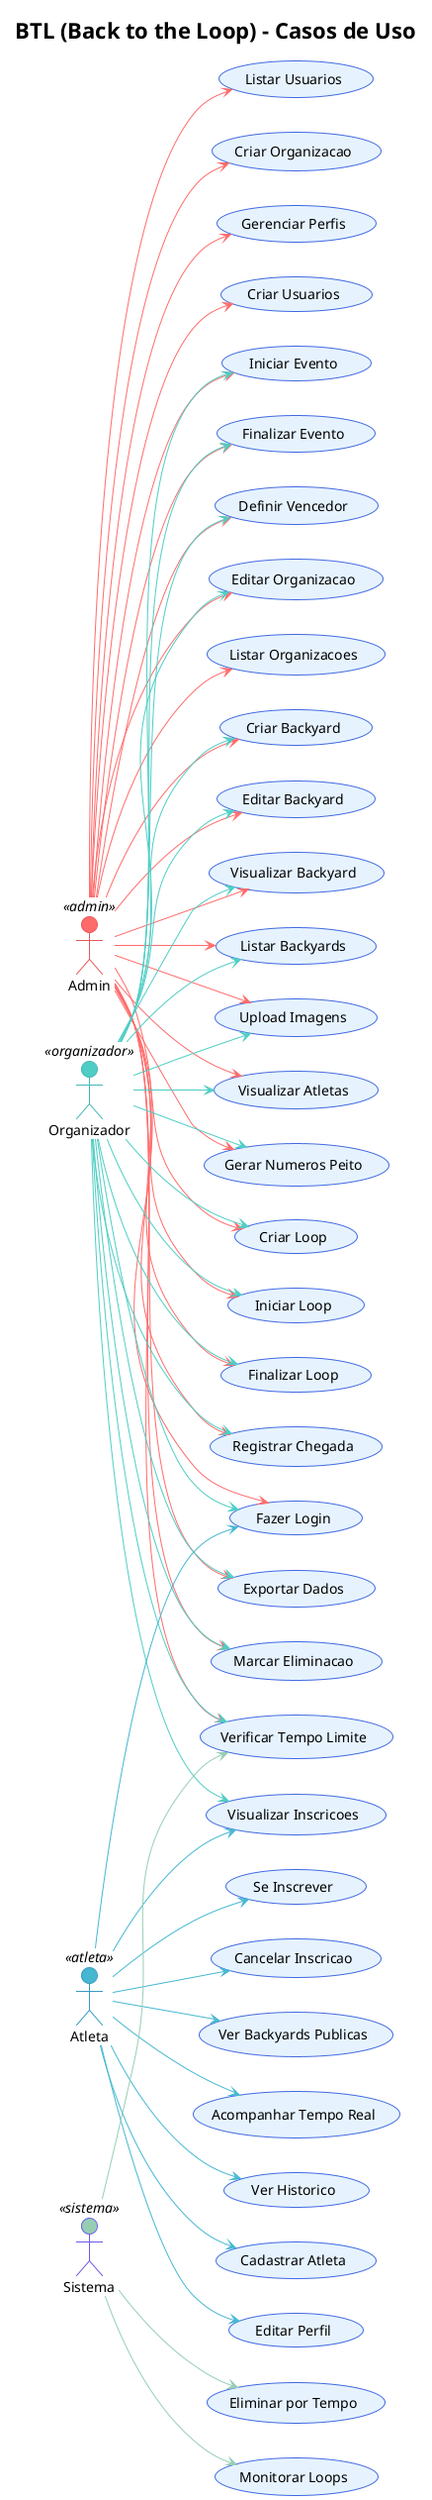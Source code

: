@startuml BTL_UseCases

!theme plain
skinparam usecase {
    BackgroundColor #E6F3FF
    BorderColor #4169E1
}

' Cores para cada ator
skinparam actor {
    BackgroundColor<<admin>> #FF6B6B
    BorderColor<<admin>> #E55A5A
    BackgroundColor<<organizador>> #4ECDC4
    BorderColor<<organizador>> #45B7B8
    BackgroundColor<<atleta>> #45B7D1
    BorderColor<<atleta>> #3A9BC1
    BackgroundColor<<sistema>> #96CEB4
    BorderColor<<sistema>> #6C5CE7
}

title BTL (Back to the Loop) - Casos de Uso

' ============================
' LAYOUT VERTICAL
' ============================

left to right direction

' Layout horizontal - casos de uso em grid 6x6
(Fazer Login) as UC01
(Gerenciar Perfis) as UC02
(Criar Usuarios) as UC03
(Listar Usuarios) as UC04
(Criar Organizacao) as UC05
(Editar Organizacao) as UC06

(Listar Organizacoes) as UC07
(Criar Backyard) as UC08
(Editar Backyard) as UC09
(Visualizar Backyard) as UC10
(Listar Backyards) as UC11
(Upload Imagens) as UC12

(Exportar Dados) as UC13
(Cadastrar Atleta) as UC14
(Editar Perfil) as UC15
(Visualizar Atletas) as UC16
(Se Inscrever) as UC17
(Cancelar Inscricao) as UC18

(Gerar Numeros Peito) as UC19
(Visualizar Inscricoes) as UC20
(Criar Loop) as UC21
(Iniciar Loop) as UC22
(Finalizar Loop) as UC23
(Registrar Chegada) as UC24

(Marcar Eliminacao) as UC25
(Verificar Tempo Limite) as UC26
(Eliminar por Tempo) as UC27
(Monitorar Loops) as UC28
(Ver Backyards Publicas) as UC29
(Acompanhar Tempo Real) as UC30

(Ver Historico) as UC31
(Iniciar Evento) as UC32
(Finalizar Evento) as UC33
(Definir Vencedor) as UC34

' Atores à esquerda com espaçamento e cores
actor Admin <<admin>>
actor Organizador <<organizador>>
actor Atleta <<atleta>>
actor Sistema <<sistema>>

' Espaçamento entre atores e casos de uso
Admin -[hidden]- UC01
Organizador -[hidden]- UC07  
Atleta -[hidden]- UC13
Sistema -[hidden]- UC25

' ============================
' RELACIONAMENTOS COLORIDOS
' ============================

' Admin - Vermelho (#FF6B6B)
Admin -[#FF6B6B]-> UC01
Admin -[#FF6B6B]-> UC02
Admin -[#FF6B6B]-> UC03
Admin -[#FF6B6B]-> UC04
Admin -[#FF6B6B]-> UC05
Admin -[#FF6B6B]-> UC06
Admin -[#FF6B6B]-> UC07
Admin -[#FF6B6B]-> UC08
Admin -[#FF6B6B]-> UC09
Admin -[#FF6B6B]-> UC10
Admin -[#FF6B6B]-> UC11
Admin -[#FF6B6B]-> UC12
Admin -[#FF6B6B]-> UC13
Admin -[#FF6B6B]-> UC16
Admin -[#FF6B6B]-> UC19
Admin -[#FF6B6B]-> UC21
Admin -[#FF6B6B]-> UC22
Admin -[#FF6B6B]-> UC23
Admin -[#FF6B6B]-> UC24
Admin -[#FF6B6B]-> UC25
Admin -[#FF6B6B]-> UC26
Admin -[#FF6B6B]-> UC32
Admin -[#FF6B6B]-> UC33
Admin -[#FF6B6B]-> UC34

' Organizador - Azul Verde (#4ECDC4)
Organizador -[#4ECDC4]-> UC01
Organizador -[#4ECDC4]-> UC06
Organizador -[#4ECDC4]-> UC08
Organizador -[#4ECDC4]-> UC09
Organizador -[#4ECDC4]-> UC10
Organizador -[#4ECDC4]-> UC11
Organizador -[#4ECDC4]-> UC12
Organizador -[#4ECDC4]-> UC13
Organizador -[#4ECDC4]-> UC16
Organizador -[#4ECDC4]-> UC19
Organizador -[#4ECDC4]-> UC20
Organizador -[#4ECDC4]-> UC21
Organizador -[#4ECDC4]-> UC22
Organizador -[#4ECDC4]-> UC23
Organizador -[#4ECDC4]-> UC24
Organizador -[#4ECDC4]-> UC25
Organizador -[#4ECDC4]-> UC26
Organizador -[#4ECDC4]-> UC32
Organizador -[#4ECDC4]-> UC33
Organizador -[#4ECDC4]-> UC34

' Atleta - Azul (#45B7D1)
Atleta -[#45B7D1]-> UC01
Atleta -[#45B7D1]-> UC14
Atleta -[#45B7D1]-> UC15
Atleta -[#45B7D1]-> UC17
Atleta -[#45B7D1]-> UC18
Atleta -[#45B7D1]-> UC20
Atleta -[#45B7D1]-> UC29
Atleta -[#45B7D1]-> UC30
Atleta -[#45B7D1]-> UC31

' Sistema - Verde (#96CEB4)
Sistema -[#96CEB4]-> UC26
Sistema -[#96CEB4]-> UC27
Sistema -[#96CEB4]-> UC28

@enduml
